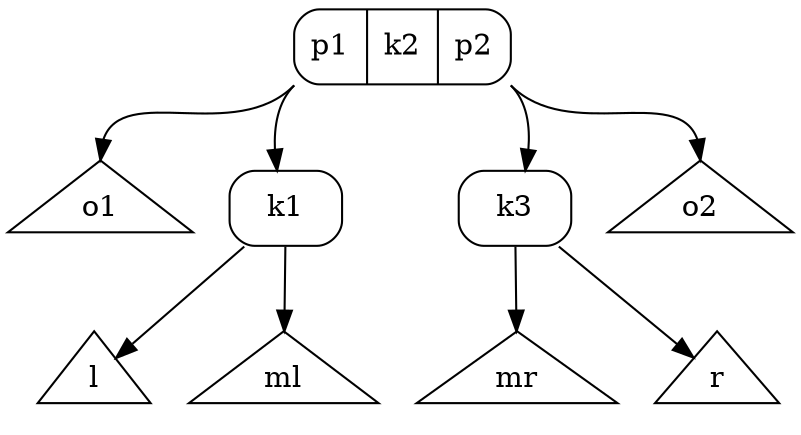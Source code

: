 digraph G {
    node [ ordering = out ];
    p [ shape = Mrecord, label = "<f1> p1|<f2> k2| <f3> p2" ];
    "p":f1 -> o1 [ tailport = sw, headport = n ];
    "p":f2 -> k1 [ tailport = sw ];
    "p":f2 -> k3 [ tailport = se ];
    "p":f3 -> o2  [ tailport = se, headport = n ];
    o1 [ shape = triangle ];
    o2 [ shape = triangle ];
    k1 [ shape = Mrecord ];
    k3 [ shape = Mrecord ];
    k1 -> l;
    k1 -> ml;
    k3 -> mr;
    k3 -> r;
    l  [ shape = triangle ];
    ml [ shape = triangle ];
    mr [ shape = triangle ];
    r  [ shape = triangle ];
}
